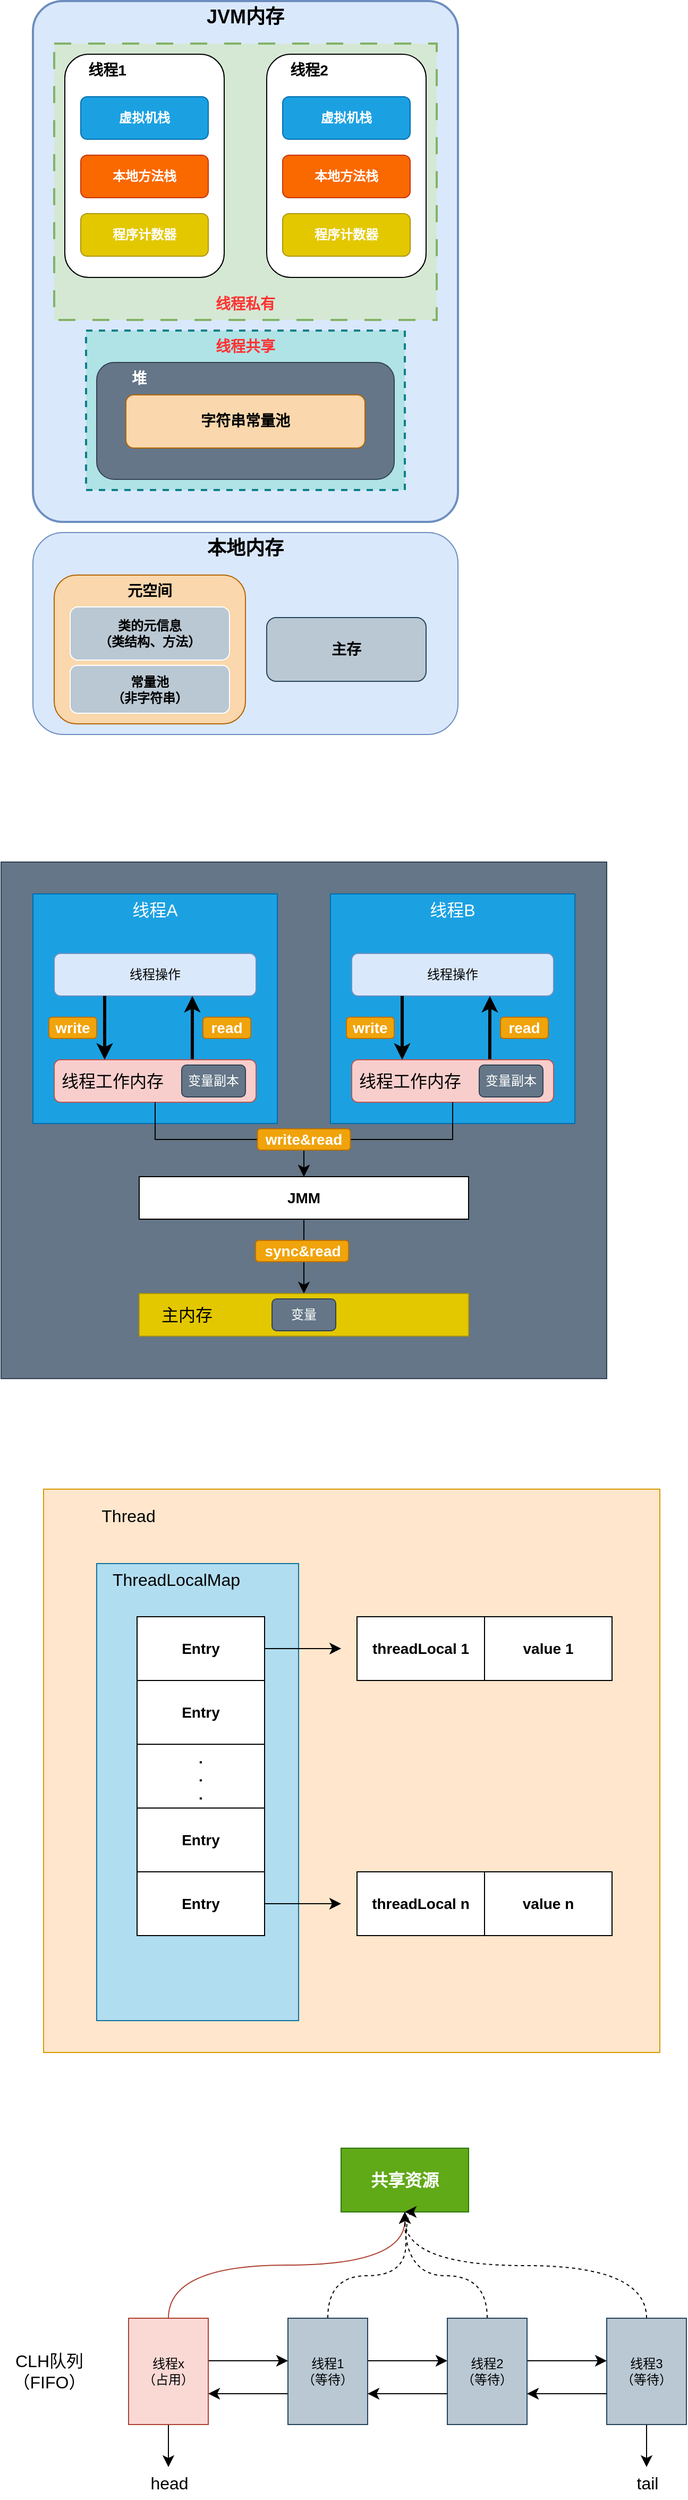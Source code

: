 <mxfile version="24.7.17">
  <diagram name="第 1 页" id="R8lSAh_ms-Js-fD9iYkR">
    <mxGraphModel dx="712" dy="814" grid="1" gridSize="10" guides="1" tooltips="1" connect="1" arrows="1" fold="1" page="1" pageScale="1" pageWidth="827" pageHeight="1169" math="0" shadow="0">
      <root>
        <mxCell id="0" />
        <mxCell id="1" parent="0" />
        <mxCell id="kH9MLhwengYHdYV4Ar4A-25" value="" style="group" vertex="1" connectable="0" parent="1">
          <mxGeometry x="90" y="70" width="400" height="690" as="geometry" />
        </mxCell>
        <mxCell id="D8Kj4qU78no7kVrKuZ1o-30" value="" style="rounded=1;whiteSpace=wrap;html=1;fillColor=#dae8fc;strokeColor=#6c8ebf;" parent="kH9MLhwengYHdYV4Ar4A-25" vertex="1">
          <mxGeometry y="500" width="400" height="190" as="geometry" />
        </mxCell>
        <mxCell id="D8Kj4qU78no7kVrKuZ1o-2" value="" style="rounded=1;whiteSpace=wrap;html=1;fillColor=#dae8fc;strokeColor=#6c8ebf;imageWidth=24;arcSize=7;textShadow=0;strokeWidth=2;" parent="kH9MLhwengYHdYV4Ar4A-25" vertex="1">
          <mxGeometry width="400" height="490" as="geometry" />
        </mxCell>
        <mxCell id="D8Kj4qU78no7kVrKuZ1o-3" value="&lt;b&gt;&lt;font style=&quot;font-size: 18px;&quot;&gt;JVM内存&lt;/font&gt;&lt;/b&gt;" style="text;html=1;align=center;verticalAlign=middle;whiteSpace=wrap;rounded=0;" parent="kH9MLhwengYHdYV4Ar4A-25" vertex="1">
          <mxGeometry x="160" width="80" height="30" as="geometry" />
        </mxCell>
        <mxCell id="D8Kj4qU78no7kVrKuZ1o-17" value="" style="rounded=0;whiteSpace=wrap;html=1;fillColor=#d5e8d4;strokeColor=#82b366;strokeWidth=2;dashed=1;dashPattern=8 8;" parent="kH9MLhwengYHdYV4Ar4A-25" vertex="1">
          <mxGeometry x="20" y="40" width="360" height="260" as="geometry" />
        </mxCell>
        <mxCell id="D8Kj4qU78no7kVrKuZ1o-4" value="" style="rounded=1;whiteSpace=wrap;html=1;" parent="kH9MLhwengYHdYV4Ar4A-25" vertex="1">
          <mxGeometry x="30" y="50" width="150" height="210" as="geometry" />
        </mxCell>
        <mxCell id="D8Kj4qU78no7kVrKuZ1o-5" value="&lt;span style=&quot;font-size: 14px;&quot;&gt;&lt;b&gt;线程1&lt;/b&gt;&lt;/span&gt;" style="text;html=1;align=center;verticalAlign=middle;whiteSpace=wrap;rounded=0;" parent="kH9MLhwengYHdYV4Ar4A-25" vertex="1">
          <mxGeometry x="30" y="50" width="80" height="30" as="geometry" />
        </mxCell>
        <mxCell id="D8Kj4qU78no7kVrKuZ1o-8" value="&lt;b&gt;&lt;font&gt;虚拟机栈&lt;/font&gt;&lt;/b&gt;" style="rounded=1;whiteSpace=wrap;html=1;fillColor=#1ba1e2;fontColor=#FFFFFF;strokeColor=#006EAF;" parent="kH9MLhwengYHdYV4Ar4A-25" vertex="1">
          <mxGeometry x="45" y="90" width="120" height="40" as="geometry" />
        </mxCell>
        <mxCell id="D8Kj4qU78no7kVrKuZ1o-9" value="&lt;b&gt;本地方法栈&lt;/b&gt;" style="rounded=1;whiteSpace=wrap;html=1;fillColor=#fa6800;fontColor=#FFFFFF;strokeColor=#C73500;" parent="kH9MLhwengYHdYV4Ar4A-25" vertex="1">
          <mxGeometry x="45" y="145" width="120" height="40" as="geometry" />
        </mxCell>
        <mxCell id="D8Kj4qU78no7kVrKuZ1o-10" value="&lt;b&gt;程序计数器&lt;/b&gt;" style="rounded=1;whiteSpace=wrap;html=1;fillColor=#e3c800;fontColor=#FFFFFF;strokeColor=#B09500;" parent="kH9MLhwengYHdYV4Ar4A-25" vertex="1">
          <mxGeometry x="45" y="200" width="120" height="40" as="geometry" />
        </mxCell>
        <mxCell id="D8Kj4qU78no7kVrKuZ1o-11" value="" style="rounded=1;whiteSpace=wrap;html=1;" parent="kH9MLhwengYHdYV4Ar4A-25" vertex="1">
          <mxGeometry x="220" y="50" width="150" height="210" as="geometry" />
        </mxCell>
        <mxCell id="D8Kj4qU78no7kVrKuZ1o-12" value="&lt;span style=&quot;font-size: 14px;&quot;&gt;&lt;b&gt;线程2&lt;/b&gt;&lt;/span&gt;" style="text;html=1;align=center;verticalAlign=middle;whiteSpace=wrap;rounded=0;" parent="kH9MLhwengYHdYV4Ar4A-25" vertex="1">
          <mxGeometry x="220" y="50" width="80" height="30" as="geometry" />
        </mxCell>
        <mxCell id="D8Kj4qU78no7kVrKuZ1o-13" value="&lt;b&gt;虚拟机栈&lt;/b&gt;" style="rounded=1;whiteSpace=wrap;html=1;fillColor=#1ba1e2;fontColor=#FFFFFF;strokeColor=#006EAF;" parent="kH9MLhwengYHdYV4Ar4A-25" vertex="1">
          <mxGeometry x="235" y="90" width="120" height="40" as="geometry" />
        </mxCell>
        <mxCell id="D8Kj4qU78no7kVrKuZ1o-14" value="&lt;b&gt;本地方法栈&lt;/b&gt;" style="rounded=1;whiteSpace=wrap;html=1;fillColor=#fa6800;fontColor=#FFFFFF;strokeColor=#C73500;" parent="kH9MLhwengYHdYV4Ar4A-25" vertex="1">
          <mxGeometry x="235" y="145" width="120" height="40" as="geometry" />
        </mxCell>
        <mxCell id="D8Kj4qU78no7kVrKuZ1o-15" value="&lt;b&gt;程序计数器&lt;/b&gt;" style="rounded=1;whiteSpace=wrap;html=1;fillColor=#e3c800;fontColor=#FFFFFF;strokeColor=#B09500;" parent="kH9MLhwengYHdYV4Ar4A-25" vertex="1">
          <mxGeometry x="235" y="200" width="120" height="40" as="geometry" />
        </mxCell>
        <mxCell id="D8Kj4qU78no7kVrKuZ1o-18" value="&lt;span style=&quot;font-size: 14px;&quot;&gt;&lt;b&gt;&lt;font color=&quot;#ff3333&quot;&gt;线程私有&lt;/font&gt;&lt;/b&gt;&lt;/span&gt;" style="text;html=1;align=center;verticalAlign=middle;whiteSpace=wrap;rounded=0;" parent="kH9MLhwengYHdYV4Ar4A-25" vertex="1">
          <mxGeometry x="160" y="270" width="80" height="30" as="geometry" />
        </mxCell>
        <mxCell id="D8Kj4qU78no7kVrKuZ1o-21" value="" style="rounded=0;whiteSpace=wrap;html=1;fillColor=#b0e3e6;strokeColor=#0e8088;dashed=1;strokeWidth=2;" parent="kH9MLhwengYHdYV4Ar4A-25" vertex="1">
          <mxGeometry x="50" y="310" width="300" height="150" as="geometry" />
        </mxCell>
        <mxCell id="D8Kj4qU78no7kVrKuZ1o-20" value="&lt;span style=&quot;font-size: 14px;&quot;&gt;&lt;b&gt;&lt;font color=&quot;#ff3333&quot;&gt;线程共享&lt;/font&gt;&lt;/b&gt;&lt;/span&gt;" style="text;html=1;align=center;verticalAlign=middle;whiteSpace=wrap;rounded=0;" parent="kH9MLhwengYHdYV4Ar4A-25" vertex="1">
          <mxGeometry x="160" y="310" width="80" height="30" as="geometry" />
        </mxCell>
        <mxCell id="D8Kj4qU78no7kVrKuZ1o-23" value="" style="rounded=1;whiteSpace=wrap;html=1;fillColor=#fad7ac;strokeColor=#b46504;" parent="kH9MLhwengYHdYV4Ar4A-25" vertex="1">
          <mxGeometry x="35" y="551" width="150" height="120" as="geometry" />
        </mxCell>
        <mxCell id="D8Kj4qU78no7kVrKuZ1o-25" value="" style="rounded=1;whiteSpace=wrap;html=1;fillColor=#bac8d3;strokeColor=#23445d;" parent="kH9MLhwengYHdYV4Ar4A-25" vertex="1">
          <mxGeometry x="220" y="580" width="150" height="60" as="geometry" />
        </mxCell>
        <mxCell id="D8Kj4qU78no7kVrKuZ1o-26" value="" style="rounded=1;whiteSpace=wrap;html=1;fillColor=#fad7ac;strokeColor=#b46504;" parent="kH9MLhwengYHdYV4Ar4A-25" vertex="1">
          <mxGeometry x="20" y="540" width="180" height="140" as="geometry" />
        </mxCell>
        <mxCell id="D8Kj4qU78no7kVrKuZ1o-27" value="&lt;span style=&quot;font-size: 14px;&quot;&gt;&lt;b&gt;元空间&lt;/b&gt;&lt;/span&gt;" style="text;html=1;align=center;verticalAlign=middle;whiteSpace=wrap;rounded=0;" parent="kH9MLhwengYHdYV4Ar4A-25" vertex="1">
          <mxGeometry x="70" y="540" width="80" height="30" as="geometry" />
        </mxCell>
        <mxCell id="D8Kj4qU78no7kVrKuZ1o-28" value="&lt;span style=&quot;font-size: 14px;&quot;&gt;&lt;b&gt;主存&lt;/b&gt;&lt;/span&gt;" style="text;html=1;align=center;verticalAlign=middle;whiteSpace=wrap;rounded=0;" parent="kH9MLhwengYHdYV4Ar4A-25" vertex="1">
          <mxGeometry x="255" y="595" width="80" height="30" as="geometry" />
        </mxCell>
        <mxCell id="D8Kj4qU78no7kVrKuZ1o-33" value="" style="group;fillColor=none;strokeColor=none;" parent="kH9MLhwengYHdYV4Ar4A-25" vertex="1" connectable="0">
          <mxGeometry x="60" y="340" width="280" height="111" as="geometry" />
        </mxCell>
        <mxCell id="D8Kj4qU78no7kVrKuZ1o-29" value="" style="rounded=1;whiteSpace=wrap;html=1;fillColor=#647687;strokeColor=#314354;fontColor=#ffffff;movable=0;resizable=0;rotatable=0;deletable=0;editable=0;locked=1;connectable=0;" parent="D8Kj4qU78no7kVrKuZ1o-33" vertex="1">
          <mxGeometry width="280" height="110" as="geometry" />
        </mxCell>
        <mxCell id="D8Kj4qU78no7kVrKuZ1o-31" value="&lt;span style=&quot;font-size: 14px;&quot;&gt;&lt;b&gt;&lt;font color=&quot;#ffffff&quot;&gt;堆&lt;/font&gt;&lt;/b&gt;&lt;/span&gt;" style="text;html=1;align=center;verticalAlign=middle;whiteSpace=wrap;rounded=0;movable=0;resizable=0;rotatable=0;deletable=0;editable=0;locked=1;connectable=0;" parent="D8Kj4qU78no7kVrKuZ1o-33" vertex="1">
          <mxGeometry width="80" height="30" as="geometry" />
        </mxCell>
        <mxCell id="D8Kj4qU78no7kVrKuZ1o-32" value="" style="rounded=1;whiteSpace=wrap;html=1;fillColor=#fad7ac;strokeColor=#b46504;" parent="D8Kj4qU78no7kVrKuZ1o-33" vertex="1">
          <mxGeometry x="27.5" y="30.5" width="225" height="50" as="geometry" />
        </mxCell>
        <mxCell id="D8Kj4qU78no7kVrKuZ1o-36" value="&lt;span style=&quot;font-size: 14px;&quot;&gt;&lt;b&gt;字符串常量池&lt;/b&gt;&lt;/span&gt;" style="text;html=1;align=center;verticalAlign=middle;whiteSpace=wrap;rounded=0;" parent="D8Kj4qU78no7kVrKuZ1o-33" vertex="1">
          <mxGeometry x="95" y="40" width="90" height="30" as="geometry" />
        </mxCell>
        <mxCell id="D8Kj4qU78no7kVrKuZ1o-34" value="&lt;b&gt;&lt;font style=&quot;font-size: 18px;&quot;&gt;本地内存&lt;/font&gt;&lt;/b&gt;" style="text;html=1;align=center;verticalAlign=middle;whiteSpace=wrap;rounded=0;" parent="kH9MLhwengYHdYV4Ar4A-25" vertex="1">
          <mxGeometry x="160" y="500" width="80" height="30" as="geometry" />
        </mxCell>
        <mxCell id="D8Kj4qU78no7kVrKuZ1o-37" value="常量池&lt;div&gt;（非字符串）&lt;/div&gt;" style="rounded=1;whiteSpace=wrap;html=1;fillColor=#bac8d3;strokeColor=#FFFFFF;fontStyle=1" parent="kH9MLhwengYHdYV4Ar4A-25" vertex="1">
          <mxGeometry x="35" y="625" width="150" height="45" as="geometry" />
        </mxCell>
        <mxCell id="D8Kj4qU78no7kVrKuZ1o-38" value="类的元信息&lt;div&gt;（类结构、方法）&lt;/div&gt;" style="rounded=1;whiteSpace=wrap;html=1;fillColor=#bac8d3;strokeColor=#FFFFFF;fontStyle=1" parent="kH9MLhwengYHdYV4Ar4A-25" vertex="1">
          <mxGeometry x="35" y="570" width="150" height="50" as="geometry" />
        </mxCell>
        <mxCell id="kH9MLhwengYHdYV4Ar4A-31" value="" style="group" vertex="1" connectable="0" parent="1">
          <mxGeometry x="60" y="880" width="570" height="486" as="geometry" />
        </mxCell>
        <mxCell id="PDrUq4Q-Q5MVaonfOiOn-1" value="" style="rounded=0;whiteSpace=wrap;html=1;fillColor=#647687;strokeColor=#314354;fontColor=#ffffff;" parent="kH9MLhwengYHdYV4Ar4A-31" vertex="1">
          <mxGeometry width="570" height="486" as="geometry" />
        </mxCell>
        <mxCell id="PDrUq4Q-Q5MVaonfOiOn-2" value="" style="rounded=0;whiteSpace=wrap;html=1;fillColor=#1ba1e2;fontColor=#ffffff;strokeColor=#006EAF;" parent="kH9MLhwengYHdYV4Ar4A-31" vertex="1">
          <mxGeometry x="30" y="30" width="230" height="216" as="geometry" />
        </mxCell>
        <mxCell id="PDrUq4Q-Q5MVaonfOiOn-4" value="线程操作" style="rounded=1;whiteSpace=wrap;html=1;fillColor=#dae8fc;strokeColor=#6c8ebf;" parent="kH9MLhwengYHdYV4Ar4A-31" vertex="1">
          <mxGeometry x="50" y="86" width="190" height="40" as="geometry" />
        </mxCell>
        <mxCell id="PDrUq4Q-Q5MVaonfOiOn-9" style="edgeStyle=orthogonalEdgeStyle;rounded=0;orthogonalLoop=1;jettySize=auto;html=1;exitX=0.684;exitY=0.1;exitDx=0;exitDy=0;exitPerimeter=0;strokeWidth=3;" parent="kH9MLhwengYHdYV4Ar4A-31" source="PDrUq4Q-Q5MVaonfOiOn-5" target="PDrUq4Q-Q5MVaonfOiOn-4" edge="1">
          <mxGeometry relative="1" as="geometry">
            <Array as="points">
              <mxPoint x="180" y="136" />
              <mxPoint x="180" y="136" />
            </Array>
          </mxGeometry>
        </mxCell>
        <mxCell id="PDrUq4Q-Q5MVaonfOiOn-5" value="" style="rounded=1;whiteSpace=wrap;html=1;fillColor=#f8cecc;strokeColor=#b85450;" parent="kH9MLhwengYHdYV4Ar4A-31" vertex="1">
          <mxGeometry x="50" y="186" width="190" height="40" as="geometry" />
        </mxCell>
        <mxCell id="PDrUq4Q-Q5MVaonfOiOn-7" style="edgeStyle=orthogonalEdgeStyle;rounded=0;orthogonalLoop=1;jettySize=auto;html=1;exitX=0.25;exitY=1;exitDx=0;exitDy=0;strokeWidth=3;" parent="kH9MLhwengYHdYV4Ar4A-31" source="PDrUq4Q-Q5MVaonfOiOn-4" edge="1">
          <mxGeometry relative="1" as="geometry">
            <mxPoint x="81" y="126" as="sourcePoint" />
            <mxPoint x="98" y="186" as="targetPoint" />
            <Array as="points">
              <mxPoint x="98" y="186" />
            </Array>
          </mxGeometry>
        </mxCell>
        <mxCell id="PDrUq4Q-Q5MVaonfOiOn-14" value="&lt;font size=&quot;1&quot; color=&quot;#ffffff&quot;&gt;&lt;b style=&quot;font-size: 14px;&quot;&gt;write&lt;/b&gt;&lt;/font&gt;" style="rounded=1;whiteSpace=wrap;html=1;fillColor=#f0a30a;fontColor=#000000;strokeColor=#BD7000;" parent="kH9MLhwengYHdYV4Ar4A-31" vertex="1">
          <mxGeometry x="45" y="146" width="45" height="20" as="geometry" />
        </mxCell>
        <mxCell id="PDrUq4Q-Q5MVaonfOiOn-15" value="&lt;font size=&quot;1&quot; color=&quot;#ffffff&quot;&gt;&lt;b style=&quot;font-size: 14px;&quot;&gt;read&lt;/b&gt;&lt;/font&gt;" style="rounded=1;whiteSpace=wrap;html=1;fillColor=#f0a30a;fontColor=#000000;strokeColor=#BD7000;" parent="kH9MLhwengYHdYV4Ar4A-31" vertex="1">
          <mxGeometry x="190" y="146" width="45" height="20" as="geometry" />
        </mxCell>
        <mxCell id="kH9MLhwengYHdYV4Ar4A-1" value="&lt;font color=&quot;#ffffff&quot;&gt;线程A&lt;/font&gt;" style="text;html=1;align=center;verticalAlign=middle;whiteSpace=wrap;rounded=0;fontSize=16;" vertex="1" parent="kH9MLhwengYHdYV4Ar4A-31">
          <mxGeometry x="115" y="30" width="60" height="30" as="geometry" />
        </mxCell>
        <mxCell id="kH9MLhwengYHdYV4Ar4A-2" value="线程工作内存" style="text;html=1;align=center;verticalAlign=middle;whiteSpace=wrap;rounded=0;fontSize=16;" vertex="1" parent="kH9MLhwengYHdYV4Ar4A-31">
          <mxGeometry x="40" y="191" width="130" height="30" as="geometry" />
        </mxCell>
        <mxCell id="kH9MLhwengYHdYV4Ar4A-3" value="变量副本" style="rounded=1;whiteSpace=wrap;html=1;fillColor=#647687;fontColor=#ffffff;strokeColor=#314354;" vertex="1" parent="kH9MLhwengYHdYV4Ar4A-31">
          <mxGeometry x="170" y="191" width="60" height="30" as="geometry" />
        </mxCell>
        <mxCell id="kH9MLhwengYHdYV4Ar4A-4" value="" style="rounded=0;whiteSpace=wrap;html=1;fillColor=#1ba1e2;fontColor=#ffffff;strokeColor=#006EAF;" vertex="1" parent="kH9MLhwengYHdYV4Ar4A-31">
          <mxGeometry x="310" y="30" width="230" height="216" as="geometry" />
        </mxCell>
        <mxCell id="kH9MLhwengYHdYV4Ar4A-5" value="线程操作" style="rounded=1;whiteSpace=wrap;html=1;fillColor=#dae8fc;strokeColor=#6c8ebf;" vertex="1" parent="kH9MLhwengYHdYV4Ar4A-31">
          <mxGeometry x="330" y="86" width="190" height="40" as="geometry" />
        </mxCell>
        <mxCell id="kH9MLhwengYHdYV4Ar4A-6" style="edgeStyle=orthogonalEdgeStyle;rounded=0;orthogonalLoop=1;jettySize=auto;html=1;exitX=0.684;exitY=0.1;exitDx=0;exitDy=0;exitPerimeter=0;strokeWidth=3;" edge="1" parent="kH9MLhwengYHdYV4Ar4A-31" source="kH9MLhwengYHdYV4Ar4A-7" target="kH9MLhwengYHdYV4Ar4A-5">
          <mxGeometry relative="1" as="geometry">
            <Array as="points">
              <mxPoint x="460" y="136" />
              <mxPoint x="460" y="136" />
            </Array>
          </mxGeometry>
        </mxCell>
        <mxCell id="kH9MLhwengYHdYV4Ar4A-7" value="" style="rounded=1;whiteSpace=wrap;html=1;fillColor=#f8cecc;strokeColor=#b85450;" vertex="1" parent="kH9MLhwengYHdYV4Ar4A-31">
          <mxGeometry x="330" y="186" width="190" height="40" as="geometry" />
        </mxCell>
        <mxCell id="kH9MLhwengYHdYV4Ar4A-8" style="edgeStyle=orthogonalEdgeStyle;rounded=0;orthogonalLoop=1;jettySize=auto;html=1;exitX=0.25;exitY=1;exitDx=0;exitDy=0;strokeWidth=3;" edge="1" parent="kH9MLhwengYHdYV4Ar4A-31" source="kH9MLhwengYHdYV4Ar4A-5">
          <mxGeometry relative="1" as="geometry">
            <mxPoint x="361" y="126" as="sourcePoint" />
            <mxPoint x="378" y="186" as="targetPoint" />
            <Array as="points">
              <mxPoint x="378" y="186" />
            </Array>
          </mxGeometry>
        </mxCell>
        <mxCell id="kH9MLhwengYHdYV4Ar4A-9" value="&lt;font size=&quot;1&quot; color=&quot;#ffffff&quot;&gt;&lt;b style=&quot;font-size: 14px;&quot;&gt;write&lt;/b&gt;&lt;/font&gt;" style="rounded=1;whiteSpace=wrap;html=1;fillColor=#f0a30a;fontColor=#000000;strokeColor=#BD7000;" vertex="1" parent="kH9MLhwengYHdYV4Ar4A-31">
          <mxGeometry x="325" y="146" width="45" height="20" as="geometry" />
        </mxCell>
        <mxCell id="kH9MLhwengYHdYV4Ar4A-10" value="&lt;font size=&quot;1&quot; color=&quot;#ffffff&quot;&gt;&lt;b style=&quot;font-size: 14px;&quot;&gt;read&lt;/b&gt;&lt;/font&gt;" style="rounded=1;whiteSpace=wrap;html=1;fillColor=#f0a30a;fontColor=#000000;strokeColor=#BD7000;" vertex="1" parent="kH9MLhwengYHdYV4Ar4A-31">
          <mxGeometry x="470" y="146" width="45" height="20" as="geometry" />
        </mxCell>
        <mxCell id="kH9MLhwengYHdYV4Ar4A-11" value="&lt;font color=&quot;#ffffff&quot;&gt;线程B&lt;/font&gt;" style="text;html=1;align=center;verticalAlign=middle;whiteSpace=wrap;rounded=0;fontSize=16;" vertex="1" parent="kH9MLhwengYHdYV4Ar4A-31">
          <mxGeometry x="395" y="30" width="60" height="30" as="geometry" />
        </mxCell>
        <mxCell id="kH9MLhwengYHdYV4Ar4A-12" value="线程工作内存" style="text;html=1;align=center;verticalAlign=middle;whiteSpace=wrap;rounded=0;fontSize=16;" vertex="1" parent="kH9MLhwengYHdYV4Ar4A-31">
          <mxGeometry x="320" y="191" width="130" height="30" as="geometry" />
        </mxCell>
        <mxCell id="kH9MLhwengYHdYV4Ar4A-13" value="变量副本" style="rounded=1;whiteSpace=wrap;html=1;fillColor=#647687;fontColor=#ffffff;strokeColor=#314354;" vertex="1" parent="kH9MLhwengYHdYV4Ar4A-31">
          <mxGeometry x="450" y="191" width="60" height="30" as="geometry" />
        </mxCell>
        <mxCell id="kH9MLhwengYHdYV4Ar4A-22" style="edgeStyle=none;curved=1;rounded=0;orthogonalLoop=1;jettySize=auto;html=1;entryX=0.5;entryY=0;entryDx=0;entryDy=0;fontSize=12;startSize=8;endSize=8;" edge="1" parent="kH9MLhwengYHdYV4Ar4A-31" source="kH9MLhwengYHdYV4Ar4A-14" target="kH9MLhwengYHdYV4Ar4A-15">
          <mxGeometry relative="1" as="geometry" />
        </mxCell>
        <mxCell id="kH9MLhwengYHdYV4Ar4A-14" value="&lt;b&gt;&lt;font style=&quot;font-size: 14px;&quot;&gt;JMM&lt;/font&gt;&lt;/b&gt;" style="rounded=0;whiteSpace=wrap;html=1;" vertex="1" parent="kH9MLhwengYHdYV4Ar4A-31">
          <mxGeometry x="130" y="296" width="310" height="40" as="geometry" />
        </mxCell>
        <mxCell id="kH9MLhwengYHdYV4Ar4A-15" value="" style="rounded=0;whiteSpace=wrap;html=1;fillColor=#e3c800;fontColor=#000000;strokeColor=#B09500;" vertex="1" parent="kH9MLhwengYHdYV4Ar4A-31">
          <mxGeometry x="130" y="406" width="310" height="40" as="geometry" />
        </mxCell>
        <mxCell id="kH9MLhwengYHdYV4Ar4A-18" value="" style="endArrow=classic;html=1;rounded=0;fontSize=12;startSize=8;endSize=8;edgeStyle=orthogonalEdgeStyle;exitX=0.5;exitY=1;exitDx=0;exitDy=0;entryX=0.5;entryY=0;entryDx=0;entryDy=0;" edge="1" parent="kH9MLhwengYHdYV4Ar4A-31" source="PDrUq4Q-Q5MVaonfOiOn-5" target="kH9MLhwengYHdYV4Ar4A-14">
          <mxGeometry width="50" height="50" relative="1" as="geometry">
            <mxPoint x="60" y="326" as="sourcePoint" />
            <mxPoint x="110" y="276" as="targetPoint" />
          </mxGeometry>
        </mxCell>
        <mxCell id="kH9MLhwengYHdYV4Ar4A-21" value="" style="endArrow=classic;html=1;rounded=0;fontSize=12;startSize=8;endSize=8;entryX=0.5;entryY=0;entryDx=0;entryDy=0;edgeStyle=orthogonalEdgeStyle;exitX=0.5;exitY=1;exitDx=0;exitDy=0;" edge="1" parent="kH9MLhwengYHdYV4Ar4A-31" source="kH9MLhwengYHdYV4Ar4A-7" target="kH9MLhwengYHdYV4Ar4A-14">
          <mxGeometry width="50" height="50" relative="1" as="geometry">
            <mxPoint x="430" y="236" as="sourcePoint" />
            <mxPoint x="480" y="186" as="targetPoint" />
          </mxGeometry>
        </mxCell>
        <mxCell id="kH9MLhwengYHdYV4Ar4A-23" value="主内存" style="text;html=1;align=center;verticalAlign=middle;whiteSpace=wrap;rounded=0;fontSize=16;" vertex="1" parent="kH9MLhwengYHdYV4Ar4A-31">
          <mxGeometry x="130" y="411" width="90" height="30" as="geometry" />
        </mxCell>
        <mxCell id="kH9MLhwengYHdYV4Ar4A-24" value="变量" style="rounded=1;whiteSpace=wrap;html=1;fillColor=#647687;strokeColor=#314354;fontColor=#ffffff;" vertex="1" parent="kH9MLhwengYHdYV4Ar4A-31">
          <mxGeometry x="255" y="411" width="60" height="30" as="geometry" />
        </mxCell>
        <mxCell id="kH9MLhwengYHdYV4Ar4A-26" value="&lt;font size=&quot;1&quot; color=&quot;#ffffff&quot;&gt;&lt;b style=&quot;font-size: 14px;&quot;&gt;write&amp;amp;read&lt;/b&gt;&lt;/font&gt;" style="rounded=1;whiteSpace=wrap;html=1;fillColor=#f0a30a;fontColor=#000000;strokeColor=#BD7000;" vertex="1" parent="kH9MLhwengYHdYV4Ar4A-31">
          <mxGeometry x="241.25" y="251" width="87.5" height="20" as="geometry" />
        </mxCell>
        <mxCell id="kH9MLhwengYHdYV4Ar4A-30" value="&lt;font size=&quot;1&quot; color=&quot;#ffffff&quot;&gt;&lt;b style=&quot;font-size: 14px;&quot;&gt;sync&amp;amp;read&lt;/b&gt;&lt;/font&gt;" style="rounded=1;whiteSpace=wrap;html=1;fillColor=#f0a30a;fontColor=#000000;strokeColor=#BD7000;" vertex="1" parent="kH9MLhwengYHdYV4Ar4A-31">
          <mxGeometry x="239.5" y="356" width="87.5" height="20" as="geometry" />
        </mxCell>
        <mxCell id="kH9MLhwengYHdYV4Ar4A-32" value="&lt;b&gt;&lt;font style=&quot;font-size: 16px;&quot;&gt;共享资源&lt;/font&gt;&lt;/b&gt;" style="rounded=0;whiteSpace=wrap;html=1;fillColor=#60a917;fontColor=#ffffff;strokeColor=#2D7600;" vertex="1" parent="1">
          <mxGeometry x="380" y="2090" width="120" height="60" as="geometry" />
        </mxCell>
        <mxCell id="kH9MLhwengYHdYV4Ar4A-35" value="" style="edgeStyle=none;curved=1;rounded=0;orthogonalLoop=1;jettySize=auto;html=1;fontSize=12;startSize=8;endSize=8;" edge="1" parent="1">
          <mxGeometry relative="1" as="geometry">
            <mxPoint x="255" y="2290" as="sourcePoint" />
            <mxPoint x="330" y="2290" as="targetPoint" />
          </mxGeometry>
        </mxCell>
        <mxCell id="kH9MLhwengYHdYV4Ar4A-47" style="edgeStyle=none;curved=1;rounded=0;orthogonalLoop=1;jettySize=auto;html=1;fontSize=12;startSize=8;endSize=8;" edge="1" parent="1" source="kH9MLhwengYHdYV4Ar4A-33">
          <mxGeometry relative="1" as="geometry">
            <mxPoint x="217.5" y="2390" as="targetPoint" />
          </mxGeometry>
        </mxCell>
        <mxCell id="kH9MLhwengYHdYV4Ar4A-52" style="edgeStyle=orthogonalEdgeStyle;rounded=0;orthogonalLoop=1;jettySize=auto;html=1;entryX=0.5;entryY=1;entryDx=0;entryDy=0;fontSize=12;startSize=8;endSize=8;curved=1;fillColor=#fad9d5;strokeColor=#ae4132;" edge="1" parent="1" source="kH9MLhwengYHdYV4Ar4A-33" target="kH9MLhwengYHdYV4Ar4A-32">
          <mxGeometry relative="1" as="geometry">
            <Array as="points">
              <mxPoint x="218" y="2200" />
              <mxPoint x="440" y="2200" />
            </Array>
          </mxGeometry>
        </mxCell>
        <mxCell id="kH9MLhwengYHdYV4Ar4A-33" value="线程x&lt;div&gt;（占用）&lt;/div&gt;" style="rounded=0;whiteSpace=wrap;html=1;fillColor=#fad9d5;strokeColor=#ae4132;" vertex="1" parent="1">
          <mxGeometry x="180" y="2250" width="75" height="100" as="geometry" />
        </mxCell>
        <mxCell id="kH9MLhwengYHdYV4Ar4A-37" value="" style="edgeStyle=none;curved=1;rounded=0;orthogonalLoop=1;jettySize=auto;html=1;fontSize=12;startSize=8;endSize=8;" edge="1" parent="1">
          <mxGeometry relative="1" as="geometry">
            <mxPoint x="405" y="2290" as="sourcePoint" />
            <mxPoint x="480" y="2290" as="targetPoint" />
          </mxGeometry>
        </mxCell>
        <mxCell id="kH9MLhwengYHdYV4Ar4A-45" style="edgeStyle=none;curved=1;rounded=0;orthogonalLoop=1;jettySize=auto;html=1;entryX=1;entryY=0.75;entryDx=0;entryDy=0;fontSize=12;startSize=8;endSize=8;exitX=0;exitY=0.75;exitDx=0;exitDy=0;" edge="1" parent="1">
          <mxGeometry relative="1" as="geometry">
            <mxPoint x="330" y="2321" as="sourcePoint" />
            <mxPoint x="255" y="2321" as="targetPoint" />
          </mxGeometry>
        </mxCell>
        <mxCell id="kH9MLhwengYHdYV4Ar4A-53" style="edgeStyle=orthogonalEdgeStyle;curved=1;rounded=0;orthogonalLoop=1;jettySize=auto;html=1;fontSize=12;startSize=8;endSize=8;exitX=0.5;exitY=0;exitDx=0;exitDy=0;dashed=1;" edge="1" parent="1" source="kH9MLhwengYHdYV4Ar4A-34">
          <mxGeometry relative="1" as="geometry">
            <mxPoint x="440" y="2150" as="targetPoint" />
            <Array as="points">
              <mxPoint x="368" y="2210" />
              <mxPoint x="441" y="2210" />
            </Array>
          </mxGeometry>
        </mxCell>
        <mxCell id="kH9MLhwengYHdYV4Ar4A-34" value="线程1&lt;div&gt;（等待）&lt;/div&gt;" style="rounded=0;whiteSpace=wrap;html=1;fillColor=#bac8d3;strokeColor=#23445d;" vertex="1" parent="1">
          <mxGeometry x="330" y="2250" width="75" height="100" as="geometry" />
        </mxCell>
        <mxCell id="kH9MLhwengYHdYV4Ar4A-39" value="" style="edgeStyle=none;curved=1;rounded=0;orthogonalLoop=1;jettySize=auto;html=1;fontSize=12;startSize=8;endSize=8;" edge="1" parent="1">
          <mxGeometry relative="1" as="geometry">
            <mxPoint x="555" y="2290" as="sourcePoint" />
            <mxPoint x="630" y="2290" as="targetPoint" />
          </mxGeometry>
        </mxCell>
        <mxCell id="kH9MLhwengYHdYV4Ar4A-54" style="edgeStyle=orthogonalEdgeStyle;curved=1;rounded=0;orthogonalLoop=1;jettySize=auto;html=1;entryX=0.5;entryY=1;entryDx=0;entryDy=0;fontSize=12;startSize=8;endSize=8;dashed=1;" edge="1" parent="1" source="kH9MLhwengYHdYV4Ar4A-36" target="kH9MLhwengYHdYV4Ar4A-32">
          <mxGeometry relative="1" as="geometry">
            <Array as="points">
              <mxPoint x="518" y="2210" />
              <mxPoint x="440" y="2210" />
            </Array>
          </mxGeometry>
        </mxCell>
        <mxCell id="kH9MLhwengYHdYV4Ar4A-36" value="线程2&lt;div&gt;（等待）&lt;/div&gt;" style="rounded=0;whiteSpace=wrap;html=1;fillColor=#bac8d3;strokeColor=#23445d;" vertex="1" parent="1">
          <mxGeometry x="480" y="2250" width="75" height="100" as="geometry" />
        </mxCell>
        <mxCell id="kH9MLhwengYHdYV4Ar4A-49" style="edgeStyle=none;curved=1;rounded=0;orthogonalLoop=1;jettySize=auto;html=1;fontSize=12;startSize=8;endSize=8;" edge="1" parent="1" source="kH9MLhwengYHdYV4Ar4A-38">
          <mxGeometry relative="1" as="geometry">
            <mxPoint x="667.5" y="2390" as="targetPoint" />
          </mxGeometry>
        </mxCell>
        <mxCell id="kH9MLhwengYHdYV4Ar4A-55" style="edgeStyle=orthogonalEdgeStyle;curved=1;rounded=0;orthogonalLoop=1;jettySize=auto;html=1;fontSize=12;startSize=8;endSize=8;exitX=0.5;exitY=0;exitDx=0;exitDy=0;dashed=1;" edge="1" parent="1" source="kH9MLhwengYHdYV4Ar4A-38">
          <mxGeometry relative="1" as="geometry">
            <mxPoint x="440" y="2150" as="targetPoint" />
          </mxGeometry>
        </mxCell>
        <mxCell id="kH9MLhwengYHdYV4Ar4A-38" value="线程3&lt;div&gt;（等待）&lt;/div&gt;" style="rounded=0;whiteSpace=wrap;html=1;fillColor=#bac8d3;strokeColor=#23445d;" vertex="1" parent="1">
          <mxGeometry x="630" y="2250" width="75" height="100" as="geometry" />
        </mxCell>
        <mxCell id="kH9MLhwengYHdYV4Ar4A-42" value="" style="edgeStyle=none;curved=1;rounded=0;orthogonalLoop=1;jettySize=auto;html=1;fontSize=12;startSize=8;endSize=8;entryX=1;entryY=0.75;entryDx=0;entryDy=0;exitX=0;exitY=0.75;exitDx=0;exitDy=0;" edge="1" parent="1">
          <mxGeometry relative="1" as="geometry">
            <mxPoint x="480" y="2321" as="sourcePoint" />
            <mxPoint x="405" y="2321" as="targetPoint" />
          </mxGeometry>
        </mxCell>
        <mxCell id="kH9MLhwengYHdYV4Ar4A-44" value="" style="edgeStyle=none;curved=1;rounded=0;orthogonalLoop=1;jettySize=auto;html=1;fontSize=12;startSize=8;endSize=8;entryX=1;entryY=0.75;entryDx=0;entryDy=0;exitX=0;exitY=0.75;exitDx=0;exitDy=0;" edge="1" parent="1">
          <mxGeometry relative="1" as="geometry">
            <mxPoint x="630" y="2321" as="sourcePoint" />
            <mxPoint x="555" y="2321" as="targetPoint" />
          </mxGeometry>
        </mxCell>
        <mxCell id="kH9MLhwengYHdYV4Ar4A-48" value="head" style="text;html=1;align=center;verticalAlign=middle;resizable=0;points=[];autosize=1;strokeColor=none;fillColor=none;fontSize=16;" vertex="1" parent="1">
          <mxGeometry x="187.5" y="2390" width="60" height="30" as="geometry" />
        </mxCell>
        <mxCell id="kH9MLhwengYHdYV4Ar4A-50" value="tail" style="text;html=1;align=center;verticalAlign=middle;resizable=0;points=[];autosize=1;strokeColor=none;fillColor=none;fontSize=16;" vertex="1" parent="1">
          <mxGeometry x="647.5" y="2390" width="40" height="30" as="geometry" />
        </mxCell>
        <mxCell id="kH9MLhwengYHdYV4Ar4A-51" value="CLH队列&lt;div&gt;（FIFO）&lt;/div&gt;" style="text;html=1;align=center;verticalAlign=middle;resizable=0;points=[];autosize=1;strokeColor=none;fillColor=none;fontSize=16;" vertex="1" parent="1">
          <mxGeometry x="60" y="2275" width="90" height="50" as="geometry" />
        </mxCell>
        <mxCell id="kH9MLhwengYHdYV4Ar4A-56" value="" style="rounded=0;whiteSpace=wrap;html=1;fillColor=#ffe6cc;strokeColor=#d79b00;" vertex="1" parent="1">
          <mxGeometry x="100" y="1470" width="580" height="530" as="geometry" />
        </mxCell>
        <mxCell id="kH9MLhwengYHdYV4Ar4A-57" value="Thread" style="text;html=1;align=center;verticalAlign=middle;whiteSpace=wrap;rounded=0;fontSize=16;" vertex="1" parent="1">
          <mxGeometry x="150" y="1480" width="60" height="30" as="geometry" />
        </mxCell>
        <mxCell id="kH9MLhwengYHdYV4Ar4A-58" value="" style="rounded=0;whiteSpace=wrap;html=1;fillColor=#b1ddf0;strokeColor=#10739e;" vertex="1" parent="1">
          <mxGeometry x="150" y="1540" width="190" height="430" as="geometry" />
        </mxCell>
        <mxCell id="kH9MLhwengYHdYV4Ar4A-59" value="ThreadLocalMap" style="text;html=1;align=center;verticalAlign=middle;whiteSpace=wrap;rounded=0;fontSize=16;" vertex="1" parent="1">
          <mxGeometry x="150" y="1540" width="150" height="30" as="geometry" />
        </mxCell>
        <mxCell id="kH9MLhwengYHdYV4Ar4A-60" value="&lt;b&gt;&lt;font style=&quot;font-size: 14px;&quot;&gt;Entry&lt;/font&gt;&lt;/b&gt;" style="rounded=0;whiteSpace=wrap;html=1;" vertex="1" parent="1">
          <mxGeometry x="188" y="1590" width="120" height="60" as="geometry" />
        </mxCell>
        <mxCell id="kH9MLhwengYHdYV4Ar4A-62" value="&lt;b style=&quot;font-size: 14px;&quot;&gt;&lt;font style=&quot;font-size: 14px;&quot;&gt;.&lt;/font&gt;&lt;/b&gt;&lt;div style=&quot;font-size: 14px;&quot;&gt;&lt;b&gt;&lt;font style=&quot;font-size: 14px;&quot;&gt;.&lt;/font&gt;&lt;/b&gt;&lt;/div&gt;&lt;div style=&quot;font-size: 14px;&quot;&gt;&lt;b style=&quot;&quot;&gt;&lt;font style=&quot;font-size: 14px;&quot;&gt;.&lt;/font&gt;&lt;/b&gt;&lt;/div&gt;" style="rounded=0;whiteSpace=wrap;html=1;" vertex="1" parent="1">
          <mxGeometry x="188" y="1710" width="120" height="60" as="geometry" />
        </mxCell>
        <mxCell id="kH9MLhwengYHdYV4Ar4A-65" value="&lt;b&gt;&lt;font style=&quot;font-size: 14px;&quot;&gt;Entry&lt;/font&gt;&lt;/b&gt;" style="rounded=0;whiteSpace=wrap;html=1;" vertex="1" parent="1">
          <mxGeometry x="188" y="1650" width="120" height="60" as="geometry" />
        </mxCell>
        <mxCell id="kH9MLhwengYHdYV4Ar4A-66" value="&lt;b&gt;&lt;font style=&quot;font-size: 14px;&quot;&gt;Entry&lt;/font&gt;&lt;/b&gt;" style="rounded=0;whiteSpace=wrap;html=1;" vertex="1" parent="1">
          <mxGeometry x="188" y="1770" width="120" height="60" as="geometry" />
        </mxCell>
        <mxCell id="kH9MLhwengYHdYV4Ar4A-75" style="edgeStyle=none;curved=1;rounded=0;orthogonalLoop=1;jettySize=auto;html=1;fontSize=12;startSize=8;endSize=8;" edge="1" parent="1" source="kH9MLhwengYHdYV4Ar4A-67">
          <mxGeometry relative="1" as="geometry">
            <mxPoint x="380" y="1860" as="targetPoint" />
          </mxGeometry>
        </mxCell>
        <mxCell id="kH9MLhwengYHdYV4Ar4A-67" value="&lt;b&gt;&lt;font style=&quot;font-size: 14px;&quot;&gt;Entry&lt;/font&gt;&lt;/b&gt;" style="rounded=0;whiteSpace=wrap;html=1;" vertex="1" parent="1">
          <mxGeometry x="188" y="1830" width="120" height="60" as="geometry" />
        </mxCell>
        <mxCell id="kH9MLhwengYHdYV4Ar4A-68" style="edgeStyle=none;curved=1;rounded=0;orthogonalLoop=1;jettySize=auto;html=1;entryX=0.483;entryY=0.283;entryDx=0;entryDy=0;entryPerimeter=0;fontSize=12;startSize=8;endSize=8;" edge="1" parent="1" source="kH9MLhwengYHdYV4Ar4A-60" target="kH9MLhwengYHdYV4Ar4A-56">
          <mxGeometry relative="1" as="geometry" />
        </mxCell>
        <mxCell id="kH9MLhwengYHdYV4Ar4A-70" value="&lt;b&gt;&lt;font style=&quot;font-size: 14px;&quot;&gt;value 1&lt;/font&gt;&lt;/b&gt;" style="rounded=0;whiteSpace=wrap;html=1;" vertex="1" parent="1">
          <mxGeometry x="515" y="1590" width="120" height="60" as="geometry" />
        </mxCell>
        <mxCell id="kH9MLhwengYHdYV4Ar4A-71" value="&lt;b&gt;&lt;font style=&quot;font-size: 14px;&quot;&gt;threadLocal 1&lt;/font&gt;&lt;/b&gt;" style="rounded=0;whiteSpace=wrap;html=1;" vertex="1" parent="1">
          <mxGeometry x="395" y="1590" width="120" height="60" as="geometry" />
        </mxCell>
        <mxCell id="kH9MLhwengYHdYV4Ar4A-72" value="&lt;b&gt;&lt;font style=&quot;font-size: 14px;&quot;&gt;value n&lt;/font&gt;&lt;/b&gt;" style="rounded=0;whiteSpace=wrap;html=1;" vertex="1" parent="1">
          <mxGeometry x="515" y="1830" width="120" height="60" as="geometry" />
        </mxCell>
        <mxCell id="kH9MLhwengYHdYV4Ar4A-73" value="&lt;b&gt;&lt;font style=&quot;font-size: 14px;&quot;&gt;threadLocal n&lt;/font&gt;&lt;/b&gt;" style="rounded=0;whiteSpace=wrap;html=1;" vertex="1" parent="1">
          <mxGeometry x="395" y="1830" width="120" height="60" as="geometry" />
        </mxCell>
      </root>
    </mxGraphModel>
  </diagram>
</mxfile>
